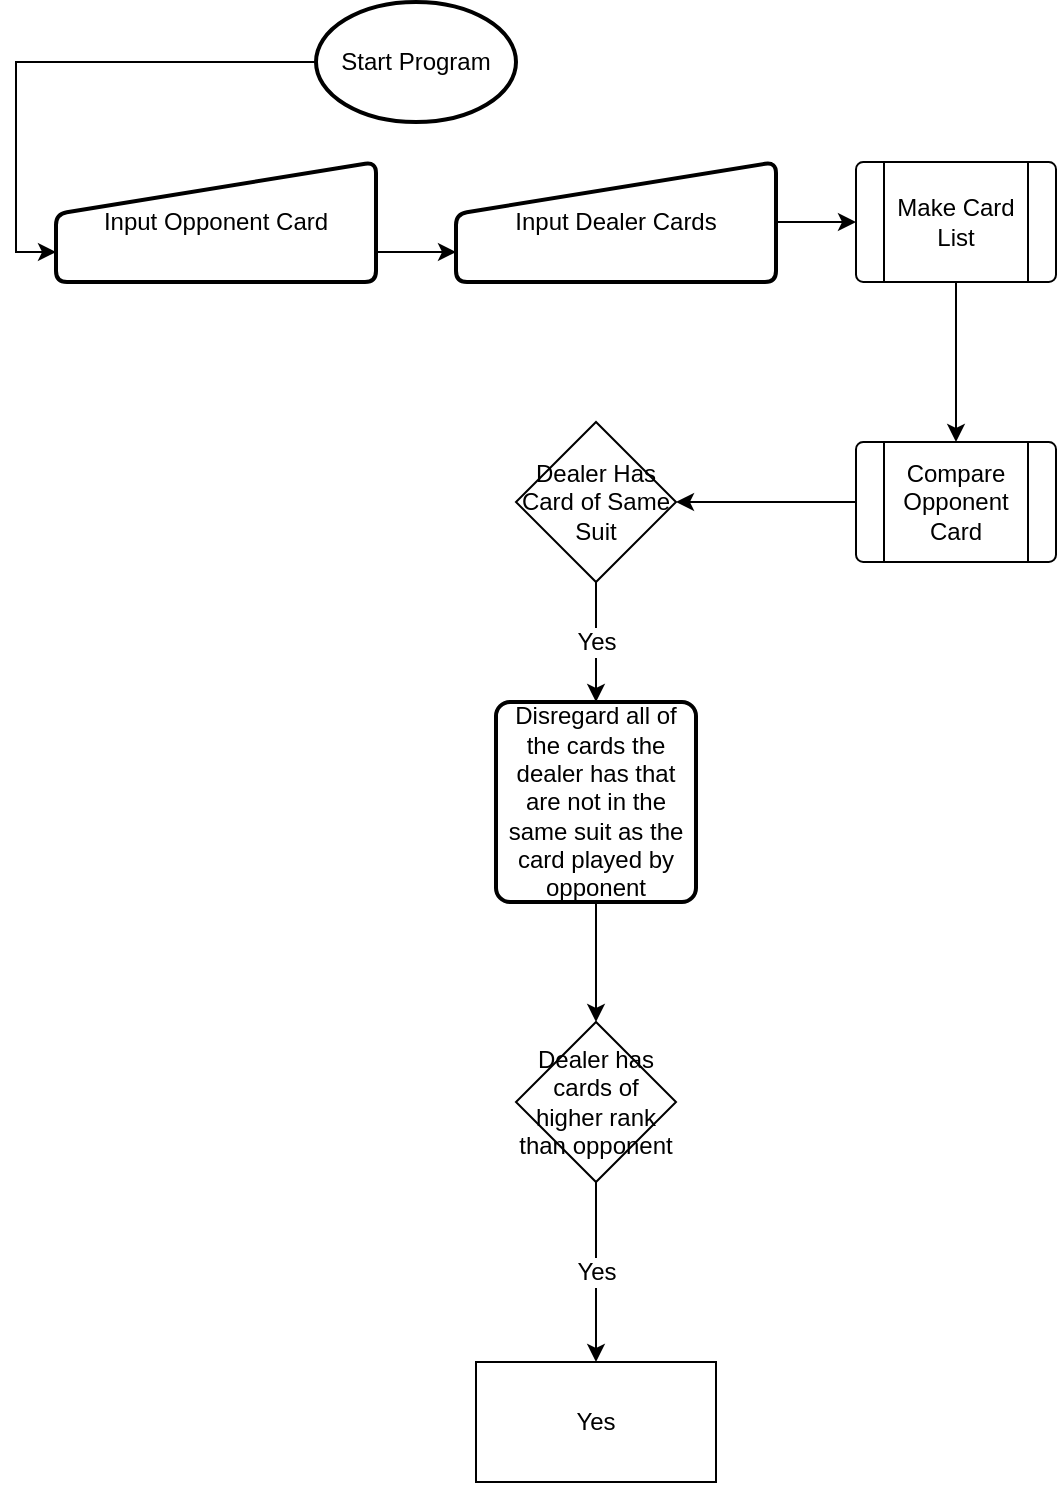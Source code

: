 <mxfile version="15.5.8" type="github">
  <diagram id="C5RBs43oDa-KdzZeNtuy" name="Page-1">
    <mxGraphModel dx="1422" dy="2008" grid="1" gridSize="10" guides="1" tooltips="1" connect="1" arrows="1" fold="1" page="1" pageScale="1" pageWidth="827" pageHeight="1169" math="0" shadow="0">
      <root>
        <mxCell id="WIyWlLk6GJQsqaUBKTNV-0" />
        <mxCell id="WIyWlLk6GJQsqaUBKTNV-1" parent="WIyWlLk6GJQsqaUBKTNV-0" />
        <mxCell id="sGCUDIFAkFk-lEb0_VSd-2" style="edgeStyle=orthogonalEdgeStyle;rounded=0;orthogonalLoop=1;jettySize=auto;html=1;exitX=0.5;exitY=1;exitDx=0;exitDy=0;" edge="1" parent="WIyWlLk6GJQsqaUBKTNV-1">
          <mxGeometry relative="1" as="geometry">
            <mxPoint x="140" y="160" as="sourcePoint" />
            <mxPoint x="140" y="160" as="targetPoint" />
          </mxGeometry>
        </mxCell>
        <mxCell id="sGCUDIFAkFk-lEb0_VSd-14" style="edgeStyle=orthogonalEdgeStyle;rounded=0;orthogonalLoop=1;jettySize=auto;html=1;exitX=1;exitY=0.75;exitDx=0;exitDy=0;entryX=0;entryY=0.75;entryDx=0;entryDy=0;" edge="1" parent="WIyWlLk6GJQsqaUBKTNV-1" source="sGCUDIFAkFk-lEb0_VSd-6" target="sGCUDIFAkFk-lEb0_VSd-7">
          <mxGeometry relative="1" as="geometry" />
        </mxCell>
        <mxCell id="sGCUDIFAkFk-lEb0_VSd-6" value="Input Opponent Card" style="html=1;strokeWidth=2;shape=manualInput;whiteSpace=wrap;rounded=1;size=26;arcSize=11;direction=east;" vertex="1" parent="WIyWlLk6GJQsqaUBKTNV-1">
          <mxGeometry x="40" y="80" width="160" height="60" as="geometry" />
        </mxCell>
        <mxCell id="sGCUDIFAkFk-lEb0_VSd-16" style="edgeStyle=orthogonalEdgeStyle;rounded=0;orthogonalLoop=1;jettySize=auto;html=1;exitX=1;exitY=0.5;exitDx=0;exitDy=0;entryX=0;entryY=0.5;entryDx=0;entryDy=0;" edge="1" parent="WIyWlLk6GJQsqaUBKTNV-1" source="sGCUDIFAkFk-lEb0_VSd-7" target="sGCUDIFAkFk-lEb0_VSd-15">
          <mxGeometry relative="1" as="geometry" />
        </mxCell>
        <mxCell id="sGCUDIFAkFk-lEb0_VSd-7" value="Input Dealer Cards" style="html=1;strokeWidth=2;shape=manualInput;whiteSpace=wrap;rounded=1;size=26;arcSize=11;comic=0;" vertex="1" parent="WIyWlLk6GJQsqaUBKTNV-1">
          <mxGeometry x="240" y="80" width="160" height="60" as="geometry" />
        </mxCell>
        <mxCell id="sGCUDIFAkFk-lEb0_VSd-13" style="edgeStyle=orthogonalEdgeStyle;rounded=0;orthogonalLoop=1;jettySize=auto;html=1;exitX=0;exitY=0.5;exitDx=0;exitDy=0;exitPerimeter=0;entryX=0;entryY=0.75;entryDx=0;entryDy=0;" edge="1" parent="WIyWlLk6GJQsqaUBKTNV-1" source="sGCUDIFAkFk-lEb0_VSd-8" target="sGCUDIFAkFk-lEb0_VSd-6">
          <mxGeometry relative="1" as="geometry" />
        </mxCell>
        <mxCell id="sGCUDIFAkFk-lEb0_VSd-8" value="Start Program" style="strokeWidth=2;html=1;shape=mxgraph.flowchart.start_1;whiteSpace=wrap;" vertex="1" parent="WIyWlLk6GJQsqaUBKTNV-1">
          <mxGeometry x="170" width="100" height="60" as="geometry" />
        </mxCell>
        <mxCell id="sGCUDIFAkFk-lEb0_VSd-18" value="" style="edgeStyle=orthogonalEdgeStyle;rounded=0;orthogonalLoop=1;jettySize=auto;html=1;" edge="1" parent="WIyWlLk6GJQsqaUBKTNV-1" source="sGCUDIFAkFk-lEb0_VSd-15" target="sGCUDIFAkFk-lEb0_VSd-17">
          <mxGeometry relative="1" as="geometry" />
        </mxCell>
        <mxCell id="sGCUDIFAkFk-lEb0_VSd-15" value="Make Card List" style="verticalLabelPosition=middle;verticalAlign=middle;html=1;shape=process;whiteSpace=wrap;rounded=1;size=0.14;arcSize=6;labelPosition=center;align=center;" vertex="1" parent="WIyWlLk6GJQsqaUBKTNV-1">
          <mxGeometry x="440" y="80" width="100" height="60" as="geometry" />
        </mxCell>
        <mxCell id="sGCUDIFAkFk-lEb0_VSd-20" value="" style="edgeStyle=orthogonalEdgeStyle;rounded=0;orthogonalLoop=1;jettySize=auto;html=1;" edge="1" parent="WIyWlLk6GJQsqaUBKTNV-1" source="sGCUDIFAkFk-lEb0_VSd-17" target="sGCUDIFAkFk-lEb0_VSd-19">
          <mxGeometry relative="1" as="geometry" />
        </mxCell>
        <mxCell id="sGCUDIFAkFk-lEb0_VSd-17" value="Compare Opponent Card" style="verticalLabelPosition=middle;verticalAlign=middle;html=1;shape=process;whiteSpace=wrap;rounded=1;size=0.14;arcSize=6;labelPosition=center;align=center;" vertex="1" parent="WIyWlLk6GJQsqaUBKTNV-1">
          <mxGeometry x="440" y="220" width="100" height="60" as="geometry" />
        </mxCell>
        <mxCell id="sGCUDIFAkFk-lEb0_VSd-34" value="Yes" style="edgeStyle=orthogonalEdgeStyle;rounded=0;orthogonalLoop=1;jettySize=auto;html=1;fontSize=12;" edge="1" parent="WIyWlLk6GJQsqaUBKTNV-1" source="sGCUDIFAkFk-lEb0_VSd-19" target="sGCUDIFAkFk-lEb0_VSd-33">
          <mxGeometry relative="1" as="geometry" />
        </mxCell>
        <mxCell id="sGCUDIFAkFk-lEb0_VSd-19" value="Dealer Has Card of Same Suit" style="rhombus;whiteSpace=wrap;html=1;rounded=1;arcSize=0;spacing=2;fontSize=12;" vertex="1" parent="WIyWlLk6GJQsqaUBKTNV-1">
          <mxGeometry x="270" y="210" width="80" height="80" as="geometry" />
        </mxCell>
        <mxCell id="sGCUDIFAkFk-lEb0_VSd-42" value="" style="edgeStyle=orthogonalEdgeStyle;rounded=0;orthogonalLoop=1;jettySize=auto;html=1;fontSize=12;" edge="1" parent="WIyWlLk6GJQsqaUBKTNV-1" source="sGCUDIFAkFk-lEb0_VSd-33">
          <mxGeometry relative="1" as="geometry">
            <mxPoint x="310" y="510" as="targetPoint" />
          </mxGeometry>
        </mxCell>
        <mxCell id="sGCUDIFAkFk-lEb0_VSd-33" value="Disregard all of the cards the dealer has that are not in the same suit as the card played by opponent" style="rounded=1;whiteSpace=wrap;html=1;absoluteArcSize=1;arcSize=14;strokeWidth=2;shadow=0;sketch=0;fontSize=12;" vertex="1" parent="WIyWlLk6GJQsqaUBKTNV-1">
          <mxGeometry x="260" y="350" width="100" height="100" as="geometry" />
        </mxCell>
        <mxCell id="sGCUDIFAkFk-lEb0_VSd-45" value="Yes" style="edgeStyle=orthogonalEdgeStyle;rounded=0;orthogonalLoop=1;jettySize=auto;html=1;fontFamily=Helvetica;fontSize=12;" edge="1" parent="WIyWlLk6GJQsqaUBKTNV-1" source="sGCUDIFAkFk-lEb0_VSd-43" target="sGCUDIFAkFk-lEb0_VSd-44">
          <mxGeometry relative="1" as="geometry" />
        </mxCell>
        <mxCell id="sGCUDIFAkFk-lEb0_VSd-43" value="Dealer has cards of higher rank than opponent" style="rhombus;whiteSpace=wrap;html=1;rounded=1;arcSize=0;spacing=2;fontSize=12;" vertex="1" parent="WIyWlLk6GJQsqaUBKTNV-1">
          <mxGeometry x="270" y="510" width="80" height="80" as="geometry" />
        </mxCell>
        <mxCell id="sGCUDIFAkFk-lEb0_VSd-44" value="Yes" style="whiteSpace=wrap;html=1;rounded=1;spacing=2;arcSize=0;" vertex="1" parent="WIyWlLk6GJQsqaUBKTNV-1">
          <mxGeometry x="250" y="680" width="120" height="60" as="geometry" />
        </mxCell>
      </root>
    </mxGraphModel>
  </diagram>
</mxfile>
